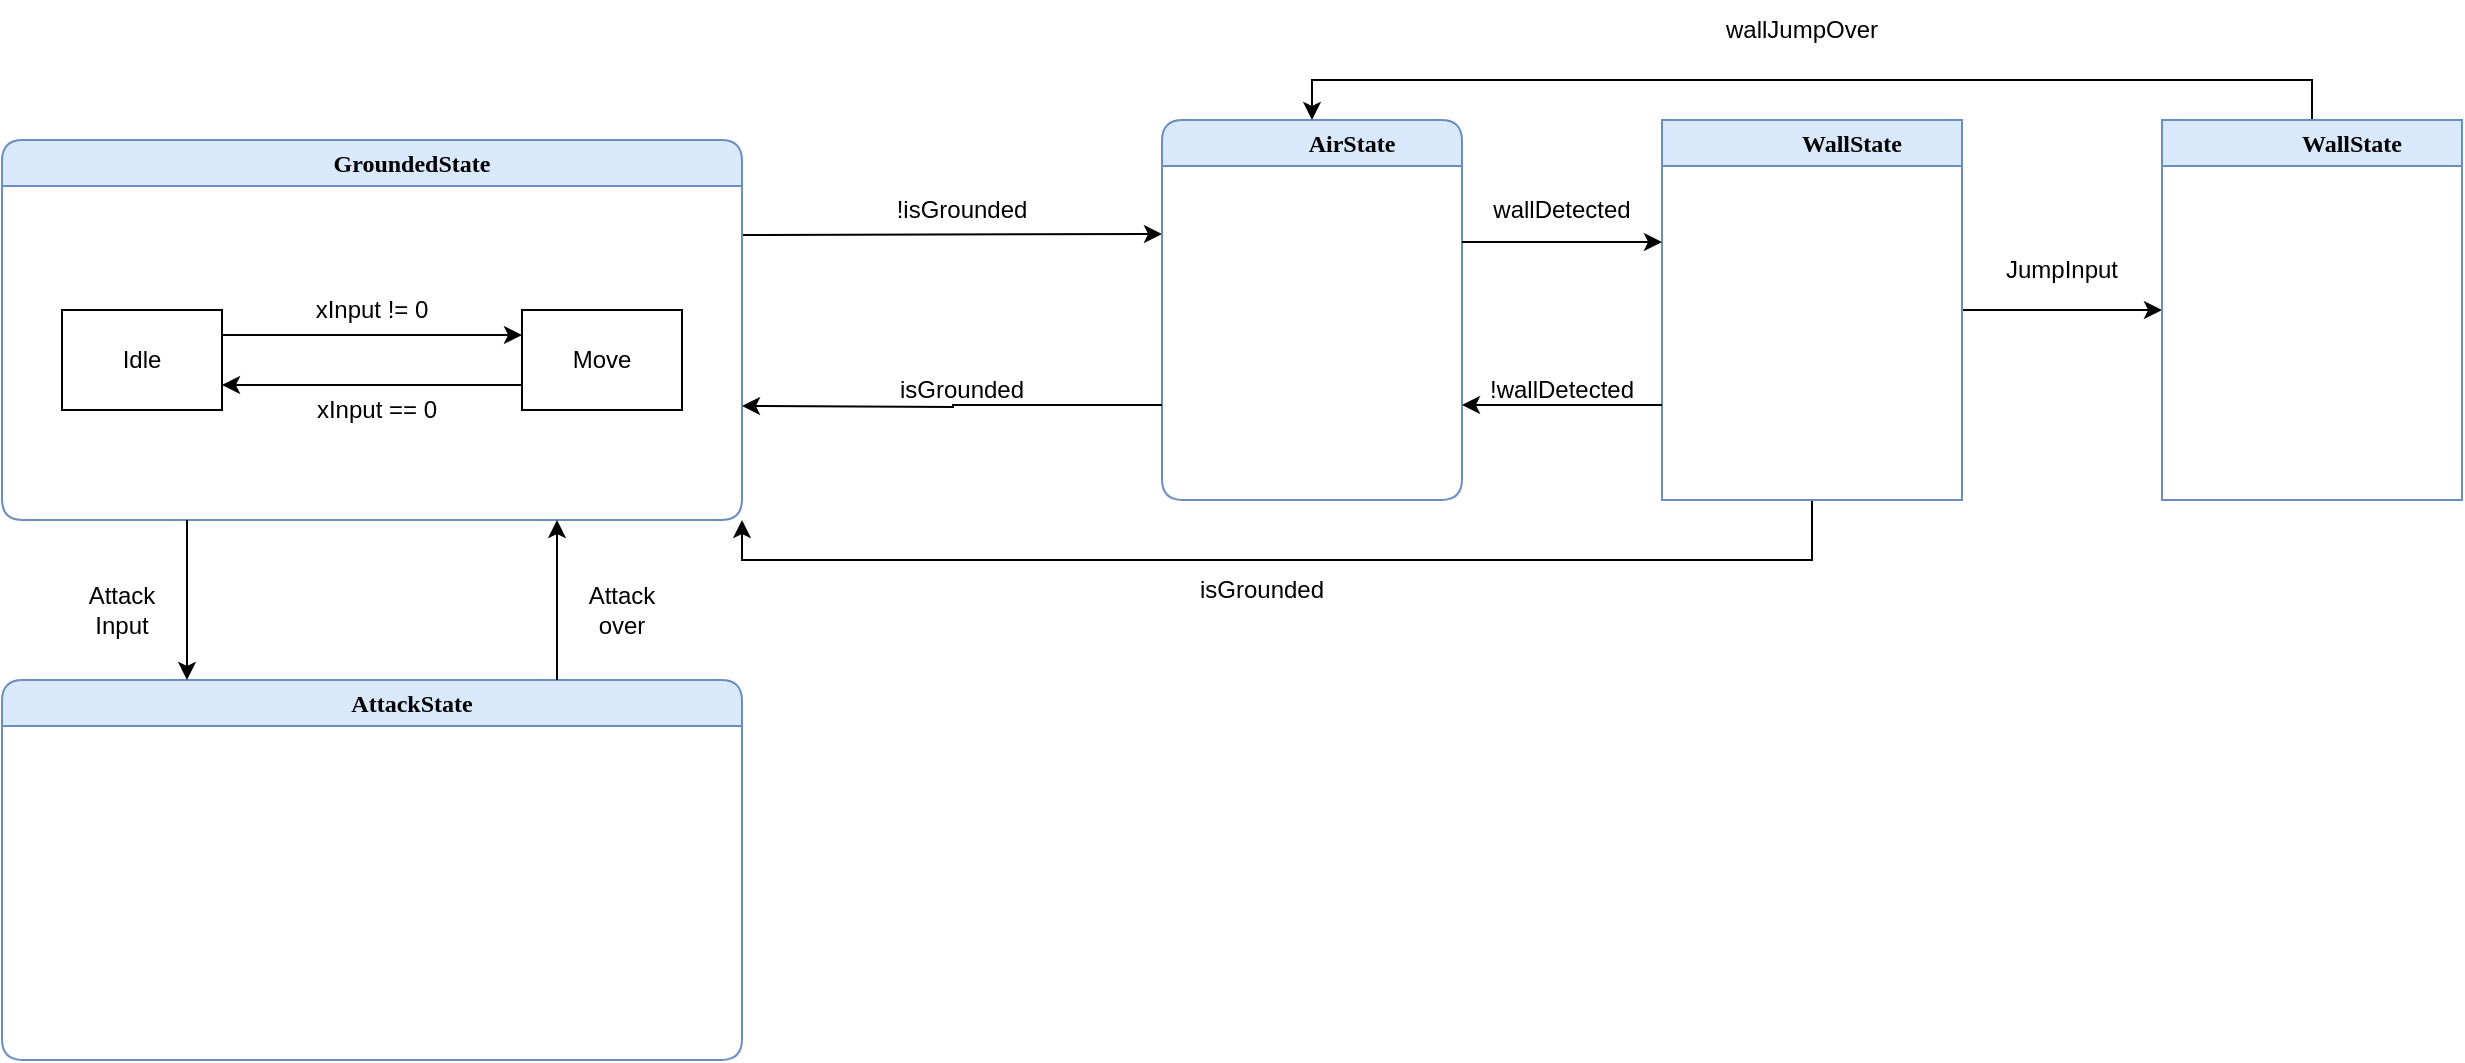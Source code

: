 <mxfile version="24.7.12">
  <diagram name="Page-1" id="58cdce13-f638-feb5-8d6f-7d28b1aa9fa0">
    <mxGraphModel dx="1710" dy="1905" grid="1" gridSize="10" guides="1" tooltips="1" connect="1" arrows="1" fold="1" page="1" pageScale="1" pageWidth="1100" pageHeight="850" background="none" math="0" shadow="0">
      <root>
        <mxCell id="0" />
        <mxCell id="1" parent="0" />
        <mxCell id="DqPGgn72jeOy-Wrfr4Ys-19" style="edgeStyle=orthogonalEdgeStyle;rounded=0;orthogonalLoop=1;jettySize=auto;html=1;exitX=1;exitY=0.25;exitDx=0;exitDy=0;" edge="1" parent="1" source="2a3bc250acf0617d-7">
          <mxGeometry relative="1" as="geometry">
            <mxPoint x="640" y="97" as="targetPoint" />
          </mxGeometry>
        </mxCell>
        <mxCell id="2a3bc250acf0617d-7" value="&lt;blockquote style=&quot;margin: 0 0 0 40px; border: none; padding: 0px;&quot;&gt;GroundedState&lt;/blockquote&gt;" style="swimlane;whiteSpace=wrap;html=1;rounded=1;shadow=0;comic=0;labelBackgroundColor=none;strokeWidth=1;fontFamily=Verdana;fontSize=12;align=center;fillColor=#dae8fc;strokeColor=#6c8ebf;" parent="1" vertex="1">
          <mxGeometry x="60" y="50" width="370" height="190" as="geometry" />
        </mxCell>
        <mxCell id="DqPGgn72jeOy-Wrfr4Ys-1" value="Idle" style="rounded=0;whiteSpace=wrap;html=1;" vertex="1" parent="2a3bc250acf0617d-7">
          <mxGeometry x="30" y="85" width="80" height="50" as="geometry" />
        </mxCell>
        <mxCell id="DqPGgn72jeOy-Wrfr4Ys-2" value="Move" style="rounded=0;whiteSpace=wrap;html=1;" vertex="1" parent="2a3bc250acf0617d-7">
          <mxGeometry x="260" y="85" width="80" height="50" as="geometry" />
        </mxCell>
        <mxCell id="DqPGgn72jeOy-Wrfr4Ys-3" value="" style="endArrow=classic;html=1;rounded=0;exitX=1;exitY=0.25;exitDx=0;exitDy=0;entryX=0;entryY=0.25;entryDx=0;entryDy=0;" edge="1" parent="2a3bc250acf0617d-7" source="DqPGgn72jeOy-Wrfr4Ys-1" target="DqPGgn72jeOy-Wrfr4Ys-2">
          <mxGeometry width="50" height="50" relative="1" as="geometry">
            <mxPoint x="500" y="260" as="sourcePoint" />
            <mxPoint x="550" y="210" as="targetPoint" />
          </mxGeometry>
        </mxCell>
        <mxCell id="DqPGgn72jeOy-Wrfr4Ys-4" value="" style="endArrow=classic;html=1;rounded=0;exitX=0;exitY=0.75;exitDx=0;exitDy=0;entryX=1;entryY=0.75;entryDx=0;entryDy=0;" edge="1" parent="2a3bc250acf0617d-7" source="DqPGgn72jeOy-Wrfr4Ys-2" target="DqPGgn72jeOy-Wrfr4Ys-1">
          <mxGeometry width="50" height="50" relative="1" as="geometry">
            <mxPoint x="120" y="108" as="sourcePoint" />
            <mxPoint x="270" y="108" as="targetPoint" />
          </mxGeometry>
        </mxCell>
        <mxCell id="DqPGgn72jeOy-Wrfr4Ys-6" value="xInput != 0" style="text;html=1;align=center;verticalAlign=middle;whiteSpace=wrap;rounded=0;" vertex="1" parent="2a3bc250acf0617d-7">
          <mxGeometry x="155" y="70" width="60" height="30" as="geometry" />
        </mxCell>
        <mxCell id="DqPGgn72jeOy-Wrfr4Ys-7" value="xInput == 0" style="text;html=1;align=center;verticalAlign=middle;whiteSpace=wrap;rounded=0;" vertex="1" parent="2a3bc250acf0617d-7">
          <mxGeometry x="155" y="120" width="65" height="30" as="geometry" />
        </mxCell>
        <mxCell id="DqPGgn72jeOy-Wrfr4Ys-8" value="&lt;blockquote style=&quot;margin: 0 0 0 40px; border: none; padding: 0px;&quot;&gt;AttackState&lt;/blockquote&gt;" style="swimlane;whiteSpace=wrap;html=1;rounded=1;shadow=0;comic=0;labelBackgroundColor=none;strokeWidth=1;fontFamily=Verdana;fontSize=12;align=center;fillColor=#dae8fc;strokeColor=#6c8ebf;" vertex="1" parent="1">
          <mxGeometry x="60" y="320" width="370" height="190" as="geometry" />
        </mxCell>
        <mxCell id="DqPGgn72jeOy-Wrfr4Ys-15" value="" style="endArrow=classic;html=1;rounded=0;exitX=0.25;exitY=1;exitDx=0;exitDy=0;entryX=0.25;entryY=0;entryDx=0;entryDy=0;" edge="1" parent="1" source="2a3bc250acf0617d-7" target="DqPGgn72jeOy-Wrfr4Ys-8">
          <mxGeometry width="50" height="50" relative="1" as="geometry">
            <mxPoint x="420" y="260" as="sourcePoint" />
            <mxPoint x="470" y="210" as="targetPoint" />
          </mxGeometry>
        </mxCell>
        <mxCell id="DqPGgn72jeOy-Wrfr4Ys-16" value="" style="endArrow=classic;html=1;rounded=0;exitX=0.75;exitY=0;exitDx=0;exitDy=0;entryX=0.75;entryY=1;entryDx=0;entryDy=0;" edge="1" parent="1" source="DqPGgn72jeOy-Wrfr4Ys-8" target="2a3bc250acf0617d-7">
          <mxGeometry width="50" height="50" relative="1" as="geometry">
            <mxPoint x="163" y="250" as="sourcePoint" />
            <mxPoint x="163" y="330" as="targetPoint" />
          </mxGeometry>
        </mxCell>
        <mxCell id="DqPGgn72jeOy-Wrfr4Ys-17" value="&lt;span style=&quot;caret-color: rgba(0, 0, 0, 0); color: rgba(0, 0, 0, 0); font-family: monospace; font-size: 0px; text-align: start; white-space: nowrap;&quot;&gt;%3CmxGraphModel%3E%3Croot%3E%3CmxCell%20id%3D%220%22%2F%3E%3CmxCell%20id%3D%221%22%20parent%3D%220%22%2F%3E%3CmxCell%20id%3D%222%22%20value%3D%22xInput%20!%3D%200%22%20style%3D%22text%3Bhtml%3D1%3Balign%3Dcenter%3BverticalAlign%3Dmiddle%3BwhiteSpace%3Dwrap%3Brounded%3D0%3B%22%20vertex%3D%221%22%20parent%3D%221%22%3E%3CmxGeometry%20x%3D%22215%22%20y%3D%22120%22%20width%3D%2260%22%20height%3D%2230%22%20as%3D%22geometry%22%2F%3E%3C%2FmxCell%3E%3C%2Froot%3E%3C%2FmxGraphModel%3E&lt;/span&gt;Attack Input" style="text;html=1;align=center;verticalAlign=middle;whiteSpace=wrap;rounded=0;" vertex="1" parent="1">
          <mxGeometry x="90" y="270" width="60" height="30" as="geometry" />
        </mxCell>
        <mxCell id="DqPGgn72jeOy-Wrfr4Ys-18" value="&lt;span style=&quot;white-space: nowrap; caret-color: rgba(0, 0, 0, 0); color: rgba(0, 0, 0, 0); font-family: monospace; font-size: 0px; text-align: start;&quot;&gt;%3CmxGraphModel%3E%3Croot%3E%3CmxCell%20id%3D%220%22%2F%3E%3CmxCell%20id%3D%221%22%20parent%3D%220%22%2F%3E%3CmxCell%20id%3D%222%22%20value%3D%22xInput%20!%3D%200%22%20style%3D%22text%3Bhtml%3D1%3Balign%3Dcenter%3BverticalAlign%3Dmiddle%3BwhiteSpace%3Dwrap%3Brounded%3D0%3B%22%20vertex%3D%221%22%20parent%3D%221%22%3E%3CmxGeometry%20x%3D%22215%22%20y%3D%22120%22%20width%3D%2260%22%20height%3D%2230%22%20as%3D%22geometry%22%2F%3E%3C%2FmxCell%3E%3C%2Froot%3E%3C%2FmxGraphModel%3E&lt;/span&gt;Attack over" style="text;html=1;align=center;verticalAlign=middle;whiteSpace=wrap;rounded=0;" vertex="1" parent="1">
          <mxGeometry x="340" y="270" width="60" height="30" as="geometry" />
        </mxCell>
        <mxCell id="DqPGgn72jeOy-Wrfr4Ys-20" value="&lt;blockquote style=&quot;margin: 0 0 0 40px; border: none; padding: 0px;&quot;&gt;AirState&lt;/blockquote&gt;" style="swimlane;whiteSpace=wrap;html=1;rounded=1;shadow=0;comic=0;labelBackgroundColor=none;strokeWidth=1;fontFamily=Verdana;fontSize=12;align=center;fillColor=#dae8fc;strokeColor=#6c8ebf;" vertex="1" parent="1">
          <mxGeometry x="640" y="40" width="150" height="190" as="geometry" />
        </mxCell>
        <mxCell id="DqPGgn72jeOy-Wrfr4Ys-33" style="edgeStyle=orthogonalEdgeStyle;rounded=0;orthogonalLoop=1;jettySize=auto;html=1;exitX=1;exitY=0.5;exitDx=0;exitDy=0;entryX=0;entryY=0.5;entryDx=0;entryDy=0;" edge="1" parent="1" source="DqPGgn72jeOy-Wrfr4Ys-21" target="DqPGgn72jeOy-Wrfr4Ys-22">
          <mxGeometry relative="1" as="geometry" />
        </mxCell>
        <mxCell id="DqPGgn72jeOy-Wrfr4Ys-37" style="edgeStyle=orthogonalEdgeStyle;rounded=0;orthogonalLoop=1;jettySize=auto;html=1;exitX=0.5;exitY=1;exitDx=0;exitDy=0;entryX=1;entryY=1;entryDx=0;entryDy=0;" edge="1" parent="1" source="DqPGgn72jeOy-Wrfr4Ys-21" target="2a3bc250acf0617d-7">
          <mxGeometry relative="1" as="geometry" />
        </mxCell>
        <mxCell id="DqPGgn72jeOy-Wrfr4Ys-21" value="&lt;blockquote style=&quot;margin: 0 0 0 40px; border: none; padding: 0px;&quot;&gt;&lt;span style=&quot;caret-color: rgba(0, 0, 0, 0); color: rgba(0, 0, 0, 0); font-family: monospace; font-size: 0px; font-weight: 400; text-align: start; white-space: nowrap;&quot;&gt;%3CmxGraphModel%3E%3Croot%3E%3CmxCell%20id%3D%220%22%2F%3E%3CmxCell%20id%3D%221%22%20parent%3D%220%22%2F%3E%3CmxCell%20id%3D%222%22%20value%3D%22%26lt%3Bblockquote%20style%3D%26quot%3Bmargin%3A%200%200%200%2040px%3B%20border%3A%20none%3B%20padding%3A%200px%3B%26quot%3B%26gt%3BAirState%26lt%3B%2Fblockquote%26gt%3B%22%20style%3D%22swimlane%3BwhiteSpace%3Dwrap%3Bhtml%3D1%3Brounded%3D1%3Bshadow%3D0%3Bcomic%3D0%3BlabelBackgroundColor%3Dnone%3BstrokeWidth%3D1%3BfontFamily%3DVerdana%3BfontSize%3D12%3Balign%3Dcenter%3BfillColor%3D%23dae8fc%3BstrokeColor%3D%236c8ebf%3B%22%20vertex%3D%221%22%20parent%3D%221%22%3E%3CmxGeometry%20x%3D%22640%22%20y%3D%2240%22%20width%3D%22150%22%20height%3D%22190%22%20as%3D%22geometry%22%2F%3E%3C%2FmxCell%3E%3C%2Froot%3E%3C%2FmxGraphModel%3E&lt;/span&gt;WallState&lt;span style=&quot;caret-color: rgba(0, 0, 0, 0); color: rgba(0, 0, 0, 0); font-family: monospace; font-size: 0px; font-weight: 400; text-align: start; white-space: nowrap;&quot;&gt;%3CmxGraphModel%3E%3Croot%3E%3CmxCell%20id%3D%220%22%2F%3E%3CmxCell%20id%3D%221%22%20parent%3D%220%22%2F%3E%3CmxCell%20id%3D%222%22%20value%3D%22%26lt%3Bblockquote%20style%3D%26quot%3Bmargin%3A%200%200%200%2040px%3B%20border%3A%20none%3B%20padding%3A%200px%3B%26quot%3B%26gt%3BAirState%26lt%3B%2Fblockquote%26gt%3B%22%20style%3D%22swimlane%3BwhiteSpace%3Dwrap%3Bhtml%3D1%3Brounded%3D1%3Bshadow%3D0%3Bcomic%3D0%3BlabelBackgroundColor%3Dnone%3BstrokeWidth%3D1%3BfontFamily%3DVerdana%3BfontSize%3D12%3Balign%3Dcenter%3BfillColor%3D%23dae8fc%3BstrokeColor%3D%236c8ebf%3B%22%20vertex%3D%221%22%20parent%3D%221%22%3E%3CmxGeometry%20x%3D%22640%22%20y%3D%2240%22%20width%3D%22150%22%20height%3D%22190%22%20as%3D%22geometry%22%2F%3E%3C%2FmxCell%3E%3C%2Froot%3E%3C%2FmxGraphModel%3E&lt;/span&gt;&lt;/blockquote&gt;" style="swimlane;whiteSpace=wrap;html=1;rounded=1;shadow=0;comic=0;labelBackgroundColor=none;strokeWidth=1;fontFamily=Verdana;fontSize=12;align=center;fillColor=#dae8fc;strokeColor=#6c8ebf;arcSize=0;" vertex="1" parent="1">
          <mxGeometry x="890" y="40" width="150" height="190" as="geometry" />
        </mxCell>
        <mxCell id="DqPGgn72jeOy-Wrfr4Ys-34" style="edgeStyle=orthogonalEdgeStyle;rounded=0;orthogonalLoop=1;jettySize=auto;html=1;exitX=0.5;exitY=0;exitDx=0;exitDy=0;entryX=0.5;entryY=0;entryDx=0;entryDy=0;" edge="1" parent="1" source="DqPGgn72jeOy-Wrfr4Ys-22" target="DqPGgn72jeOy-Wrfr4Ys-20">
          <mxGeometry relative="1" as="geometry" />
        </mxCell>
        <mxCell id="DqPGgn72jeOy-Wrfr4Ys-22" value="&lt;blockquote style=&quot;margin: 0 0 0 40px; border: none; padding: 0px;&quot;&gt;&lt;span style=&quot;caret-color: rgba(0, 0, 0, 0); color: rgba(0, 0, 0, 0); font-family: monospace; font-size: 0px; font-weight: 400; text-align: start; white-space: nowrap;&quot;&gt;%3CmxGraphModel%3E%3Croot%3E%3CmxCell%20id%3D%220%22%2F%3E%3CmxCell%20id%3D%221%22%20parent%3D%220%22%2F%3E%3CmxCell%20id%3D%222%22%20value%3D%22%26lt%3Bblockquote%20style%3D%26quot%3Bmargin%3A%200%200%200%2040px%3B%20border%3A%20none%3B%20padding%3A%200px%3B%26quot%3B%26gt%3BAirState%26lt%3B%2Fblockquote%26gt%3B%22%20style%3D%22swimlane%3BwhiteSpace%3Dwrap%3Bhtml%3D1%3Brounded%3D1%3Bshadow%3D0%3Bcomic%3D0%3BlabelBackgroundColor%3Dnone%3BstrokeWidth%3D1%3BfontFamily%3DVerdana%3BfontSize%3D12%3Balign%3Dcenter%3BfillColor%3D%23dae8fc%3BstrokeColor%3D%236c8ebf%3B%22%20vertex%3D%221%22%20parent%3D%221%22%3E%3CmxGeometry%20x%3D%22640%22%20y%3D%2240%22%20width%3D%22150%22%20height%3D%22190%22%20as%3D%22geometry%22%2F%3E%3C%2FmxCell%3E%3C%2Froot%3E%3C%2FmxGraphModel%3E&lt;/span&gt;WallState&lt;span style=&quot;caret-color: rgba(0, 0, 0, 0); color: rgba(0, 0, 0, 0); font-family: monospace; font-size: 0px; font-weight: 400; text-align: start; white-space: nowrap;&quot;&gt;%3CmxGraphModel%3E%3Croot%3E%3CmxCell%20id%3D%220%22%2F%3E%3CmxCell%20id%3D%221%22%20parent%3D%220%22%2F%3E%3CmxCell%20id%3D%222%22%20value%3D%22%26lt%3Bblockquote%20style%3D%26quot%3Bmargin%3A%200%200%200%2040px%3B%20border%3A%20none%3B%20padding%3A%200px%3B%26quot%3B%26gt%3BAirState%26lt%3B%2Fblockquote%26gt%3B%22%20style%3D%22swimlane%3BwhiteSpace%3Dwrap%3Bhtml%3D1%3Brounded%3D1%3Bshadow%3D0%3Bcomic%3D0%3BlabelBackgroundColor%3Dnone%3BstrokeWidth%3D1%3BfontFamily%3DVerdana%3BfontSize%3D12%3Balign%3Dcenter%3BfillColor%3D%23dae8fc%3BstrokeColor%3D%236c8ebf%3B%22%20vertex%3D%221%22%20parent%3D%221%22%3E%3CmxGeometry%20x%3D%22640%22%20y%3D%2240%22%20width%3D%22150%22%20height%3D%22190%22%20as%3D%22geometry%22%2F%3E%3C%2FmxCell%3E%3C%2Froot%3E%3C%2FmxGraphModel%3E&lt;/span&gt;&lt;/blockquote&gt;" style="swimlane;whiteSpace=wrap;html=1;rounded=1;shadow=0;comic=0;labelBackgroundColor=none;strokeWidth=1;fontFamily=Verdana;fontSize=12;align=center;fillColor=#dae8fc;strokeColor=#6c8ebf;arcSize=0;" vertex="1" parent="1">
          <mxGeometry x="1140" y="40" width="150" height="190" as="geometry" />
        </mxCell>
        <mxCell id="DqPGgn72jeOy-Wrfr4Ys-24" value="!isGrounded" style="text;html=1;align=center;verticalAlign=middle;whiteSpace=wrap;rounded=0;" vertex="1" parent="1">
          <mxGeometry x="510" y="70" width="60" height="30" as="geometry" />
        </mxCell>
        <mxCell id="DqPGgn72jeOy-Wrfr4Ys-25" style="edgeStyle=orthogonalEdgeStyle;rounded=0;orthogonalLoop=1;jettySize=auto;html=1;exitX=0;exitY=0.75;exitDx=0;exitDy=0;" edge="1" parent="1" source="DqPGgn72jeOy-Wrfr4Ys-20">
          <mxGeometry relative="1" as="geometry">
            <mxPoint x="430" y="183" as="targetPoint" />
            <mxPoint x="440" y="108" as="sourcePoint" />
          </mxGeometry>
        </mxCell>
        <mxCell id="DqPGgn72jeOy-Wrfr4Ys-26" value="isGrounded" style="text;html=1;align=center;verticalAlign=middle;whiteSpace=wrap;rounded=0;" vertex="1" parent="1">
          <mxGeometry x="510" y="160" width="60" height="30" as="geometry" />
        </mxCell>
        <mxCell id="DqPGgn72jeOy-Wrfr4Ys-27" style="edgeStyle=orthogonalEdgeStyle;rounded=0;orthogonalLoop=1;jettySize=auto;html=1;exitX=1;exitY=0.25;exitDx=0;exitDy=0;" edge="1" parent="1">
          <mxGeometry relative="1" as="geometry">
            <mxPoint x="890" y="101" as="targetPoint" />
            <mxPoint x="790" y="101" as="sourcePoint" />
          </mxGeometry>
        </mxCell>
        <mxCell id="DqPGgn72jeOy-Wrfr4Ys-30" value="wallDetected" style="text;html=1;align=center;verticalAlign=middle;whiteSpace=wrap;rounded=0;" vertex="1" parent="1">
          <mxGeometry x="810" y="70" width="60" height="30" as="geometry" />
        </mxCell>
        <mxCell id="DqPGgn72jeOy-Wrfr4Ys-31" value="!wallDetected" style="text;html=1;align=center;verticalAlign=middle;whiteSpace=wrap;rounded=0;" vertex="1" parent="1">
          <mxGeometry x="810" y="160" width="60" height="30" as="geometry" />
        </mxCell>
        <mxCell id="DqPGgn72jeOy-Wrfr4Ys-32" style="edgeStyle=orthogonalEdgeStyle;rounded=0;orthogonalLoop=1;jettySize=auto;html=1;exitX=0;exitY=0.75;exitDx=0;exitDy=0;entryX=1;entryY=0.75;entryDx=0;entryDy=0;" edge="1" parent="1" source="DqPGgn72jeOy-Wrfr4Ys-21" target="DqPGgn72jeOy-Wrfr4Ys-20">
          <mxGeometry relative="1" as="geometry">
            <mxPoint x="800" y="183" as="targetPoint" />
            <mxPoint x="800" y="111" as="sourcePoint" />
          </mxGeometry>
        </mxCell>
        <mxCell id="DqPGgn72jeOy-Wrfr4Ys-35" value="wallJumpOver" style="text;html=1;align=center;verticalAlign=middle;whiteSpace=wrap;rounded=0;" vertex="1" parent="1">
          <mxGeometry x="930" y="-20" width="60" height="30" as="geometry" />
        </mxCell>
        <mxCell id="DqPGgn72jeOy-Wrfr4Ys-36" value="JumpInput" style="text;html=1;align=center;verticalAlign=middle;whiteSpace=wrap;rounded=0;" vertex="1" parent="1">
          <mxGeometry x="1060" y="100" width="60" height="30" as="geometry" />
        </mxCell>
        <mxCell id="DqPGgn72jeOy-Wrfr4Ys-38" value="isGrounded" style="text;html=1;align=center;verticalAlign=middle;whiteSpace=wrap;rounded=0;" vertex="1" parent="1">
          <mxGeometry x="660" y="260" width="60" height="30" as="geometry" />
        </mxCell>
      </root>
    </mxGraphModel>
  </diagram>
</mxfile>
